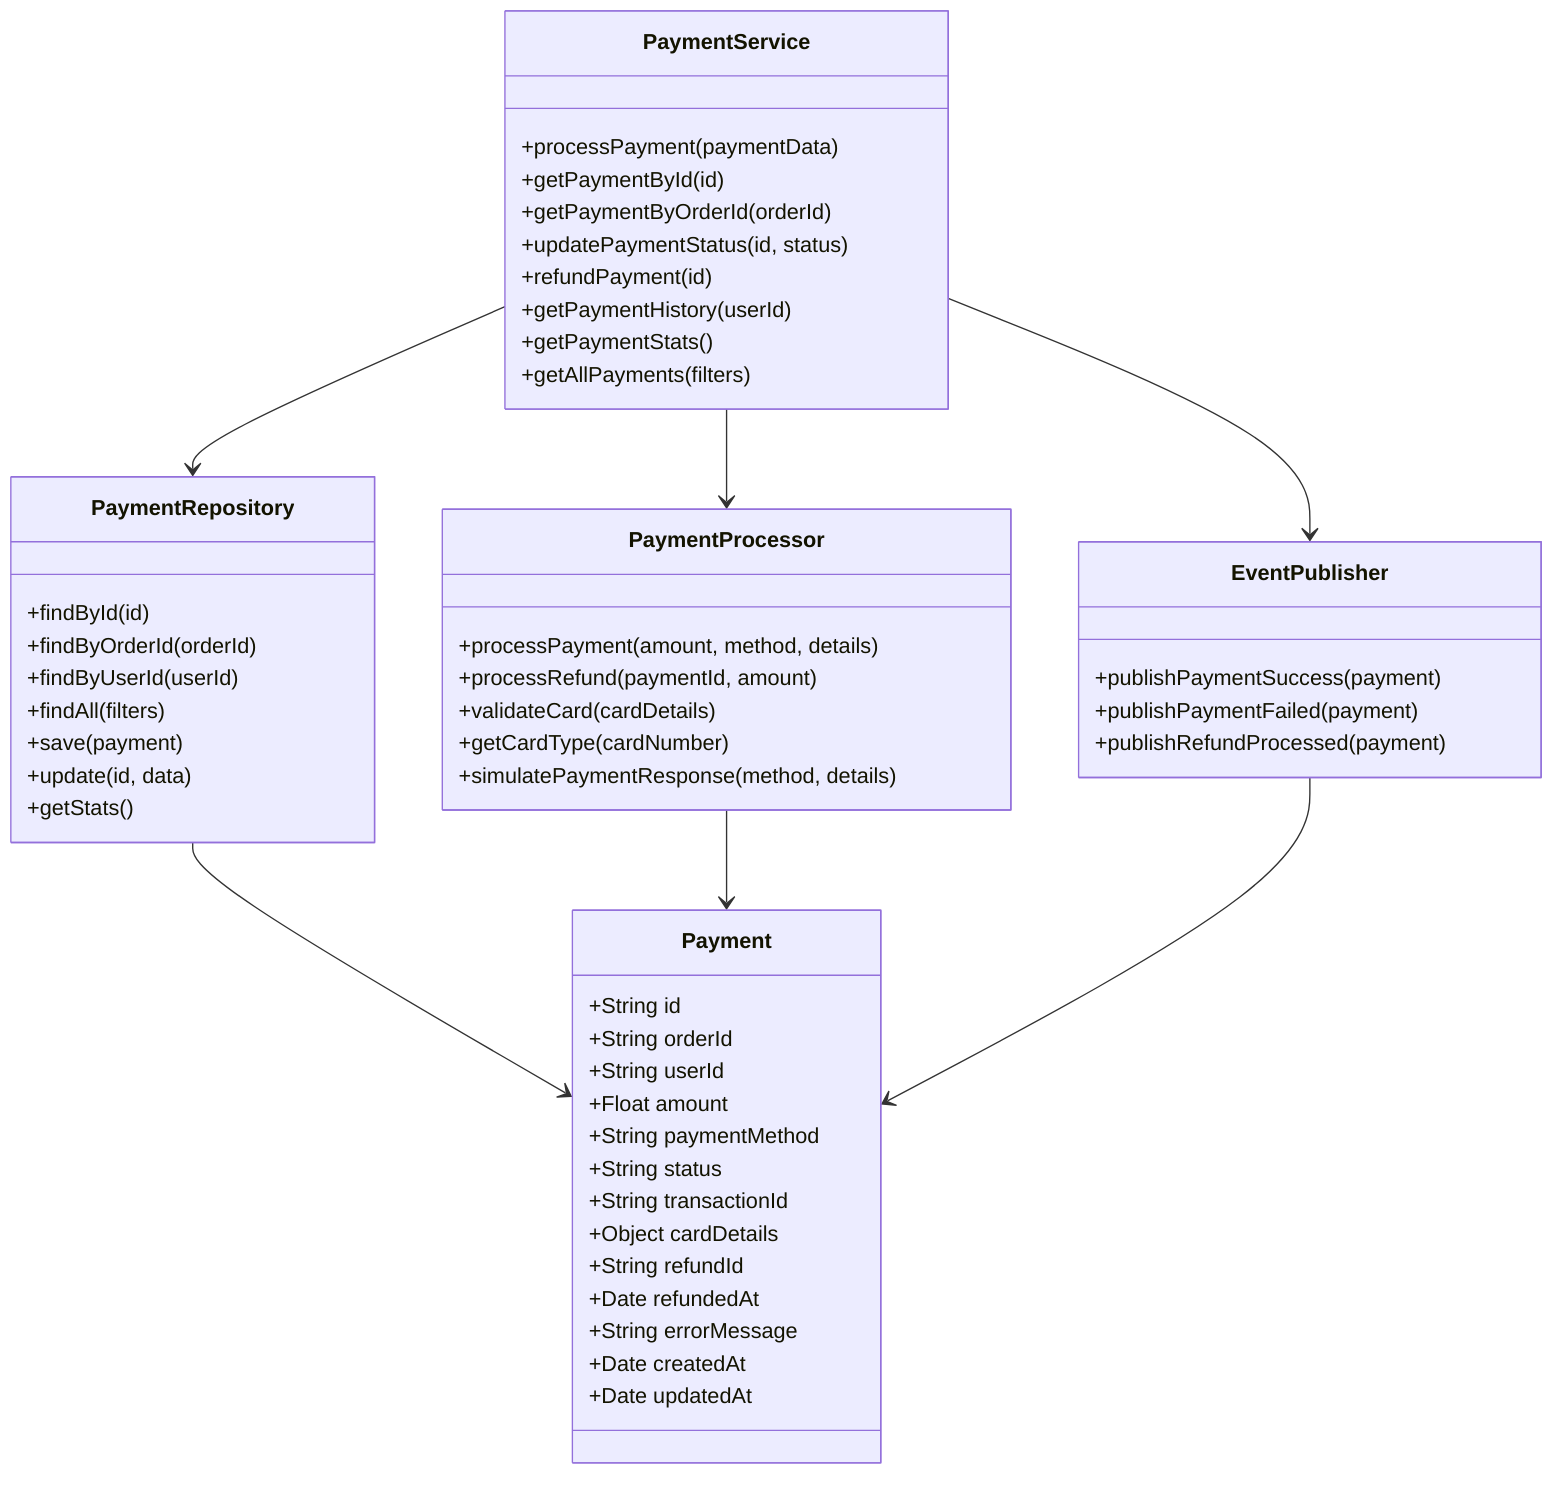 classDiagram
    class PaymentService {
        +processPayment(paymentData)
        +getPaymentById(id)
        +getPaymentByOrderId(orderId)
        +updatePaymentStatus(id, status)
        +refundPayment(id)
        +getPaymentHistory(userId)
        +getPaymentStats()
        +getAllPayments(filters)
    }

    class Payment {
        +String id
        +String orderId
        +String userId
        +Float amount
        +String paymentMethod
        +String status
        +String transactionId
        +Object cardDetails
        +String refundId
        +Date refundedAt
        +String errorMessage
        +Date createdAt
        +Date updatedAt
    }

    class PaymentRepository {
        +findById(id)
        +findByOrderId(orderId)
        +findByUserId(userId)
        +findAll(filters)
        +save(payment)
        +update(id, data)
        +getStats()
    }

    class PaymentProcessor {
        +processPayment(amount, method, details)
        +processRefund(paymentId, amount)
        +validateCard(cardDetails)
        +getCardType(cardNumber)
        +simulatePaymentResponse(method, details)
    }

    class EventPublisher {
        +publishPaymentSuccess(payment)
        +publishPaymentFailed(payment)
        +publishRefundProcessed(payment)
    }

    PaymentService --> PaymentRepository
    PaymentService --> PaymentProcessor
    PaymentService --> EventPublisher
    PaymentRepository --> Payment
    PaymentProcessor --> Payment
    EventPublisher --> Payment